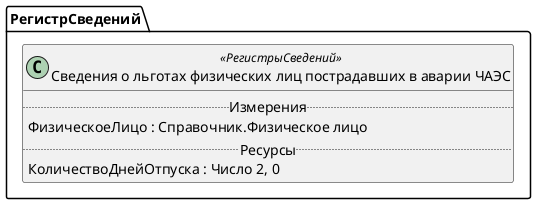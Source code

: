 ﻿@startuml СведенияОЛьготахФизическихЛицПострадавшихВАварииЧАЭС
'!include templates.wsd
'..\include templates.wsd
class РегистрСведений.СведенияОЛьготахФизическихЛицПострадавшихВАварииЧАЭС as "Сведения о льготах физических лиц пострадавших в аварии ЧАЭС" <<РегистрыСведений>>
{
..Измерения..
ФизическоеЛицо : Справочник.Физическое лицо
..Ресурсы..
КоличествоДнейОтпуска : Число 2, 0
}
@enduml
